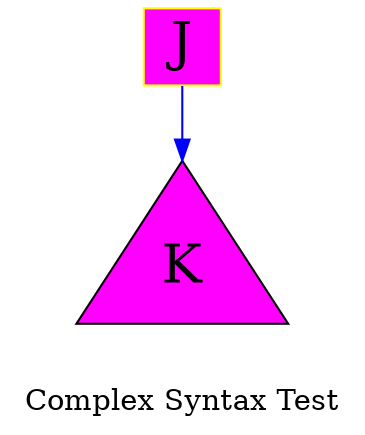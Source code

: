 strict digraph graph_55
{
 label = "Complex Syntax Test"

	node[ shape = "house"]
	edge[ color = "purple"]

	{
 rank = "same"

		node[ fillcolor = "goldenrod" shape = "circle" style = "filled"]
		node[ fillcolor = "turquoise4"]

		{
			node[ fillcolor = "darkorchid" shape = "pentagon"]

		}

	}
	node[ fillcolor = "lightblue" fontsize = "20" style = "filled"]
	subgraph 
	{
 label = "Outer"		subgraph 
		{
 label = "Inner"

			node[ fillcolor = "magenta" fontsize = "26" shape = "triangle"]
			edge[ color = "blue"]
			J[ color = "yellow" shape = "square"]
			J -> K
		}

	}
	graph[ rankdir = "TB"]

}
